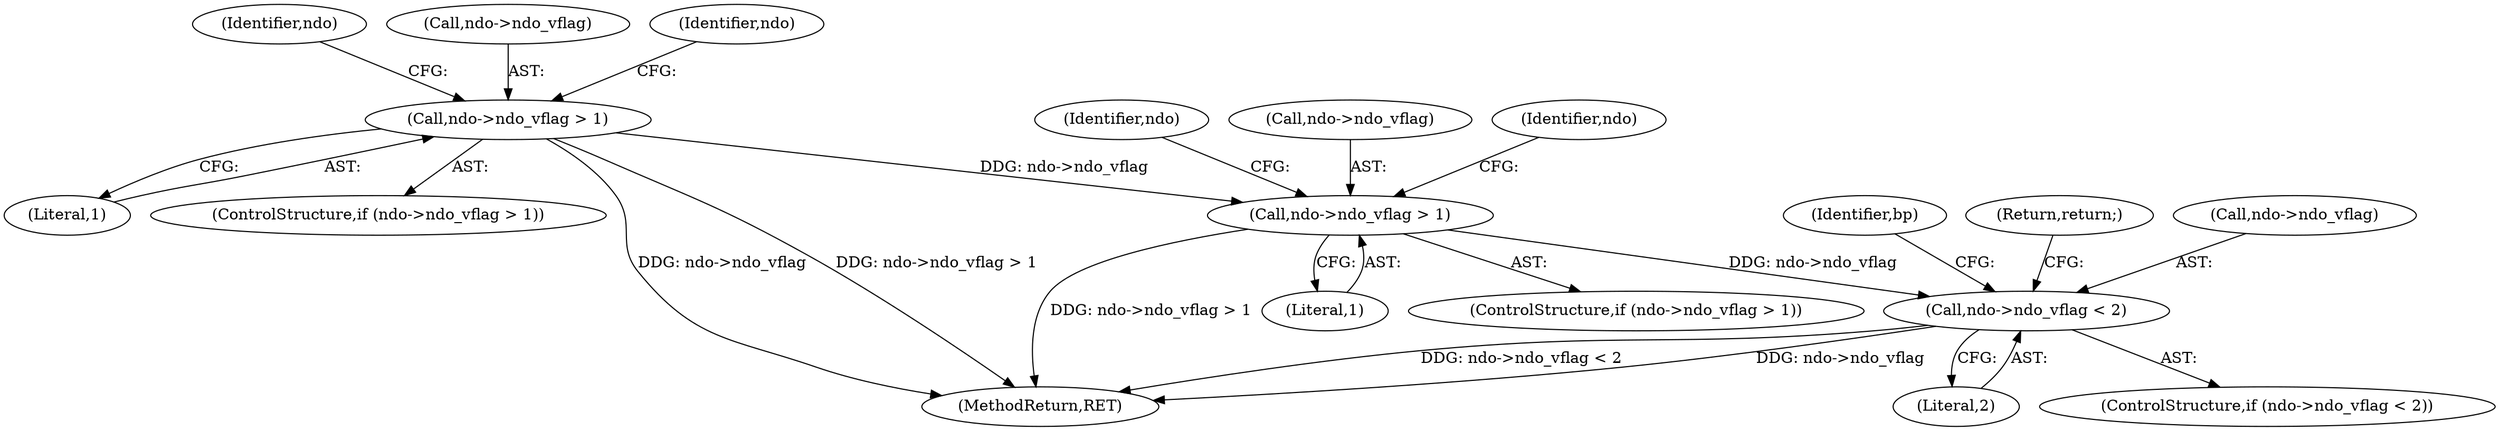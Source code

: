 digraph "0_tcpdump_5dc1860d8267b1e0cb78c9ffa2a40bea2fdb3ddc_1@pointer" {
"1000295" [label="(Call,ndo->ndo_vflag > 1)"];
"1000261" [label="(Call,ndo->ndo_vflag > 1)"];
"1000316" [label="(Call,ndo->ndo_vflag < 2)"];
"1000545" [label="(MethodReturn,RET)"];
"1000265" [label="(Literal,1)"];
"1000306" [label="(Identifier,ndo)"];
"1000316" [label="(Call,ndo->ndo_vflag < 2)"];
"1000260" [label="(ControlStructure,if (ndo->ndo_vflag > 1))"];
"1000268" [label="(Identifier,ndo)"];
"1000323" [label="(Identifier,bp)"];
"1000321" [label="(Return,return;)"];
"1000299" [label="(Literal,1)"];
"1000261" [label="(Call,ndo->ndo_vflag > 1)"];
"1000262" [label="(Call,ndo->ndo_vflag)"];
"1000296" [label="(Call,ndo->ndo_vflag)"];
"1000320" [label="(Literal,2)"];
"1000317" [label="(Call,ndo->ndo_vflag)"];
"1000272" [label="(Identifier,ndo)"];
"1000294" [label="(ControlStructure,if (ndo->ndo_vflag > 1))"];
"1000302" [label="(Identifier,ndo)"];
"1000295" [label="(Call,ndo->ndo_vflag > 1)"];
"1000315" [label="(ControlStructure,if (ndo->ndo_vflag < 2))"];
"1000295" -> "1000294"  [label="AST: "];
"1000295" -> "1000299"  [label="CFG: "];
"1000296" -> "1000295"  [label="AST: "];
"1000299" -> "1000295"  [label="AST: "];
"1000302" -> "1000295"  [label="CFG: "];
"1000306" -> "1000295"  [label="CFG: "];
"1000295" -> "1000545"  [label="DDG: ndo->ndo_vflag > 1"];
"1000261" -> "1000295"  [label="DDG: ndo->ndo_vflag"];
"1000295" -> "1000316"  [label="DDG: ndo->ndo_vflag"];
"1000261" -> "1000260"  [label="AST: "];
"1000261" -> "1000265"  [label="CFG: "];
"1000262" -> "1000261"  [label="AST: "];
"1000265" -> "1000261"  [label="AST: "];
"1000268" -> "1000261"  [label="CFG: "];
"1000272" -> "1000261"  [label="CFG: "];
"1000261" -> "1000545"  [label="DDG: ndo->ndo_vflag"];
"1000261" -> "1000545"  [label="DDG: ndo->ndo_vflag > 1"];
"1000316" -> "1000315"  [label="AST: "];
"1000316" -> "1000320"  [label="CFG: "];
"1000317" -> "1000316"  [label="AST: "];
"1000320" -> "1000316"  [label="AST: "];
"1000321" -> "1000316"  [label="CFG: "];
"1000323" -> "1000316"  [label="CFG: "];
"1000316" -> "1000545"  [label="DDG: ndo->ndo_vflag < 2"];
"1000316" -> "1000545"  [label="DDG: ndo->ndo_vflag"];
}
